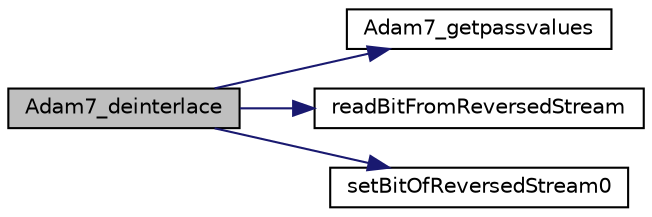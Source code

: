 digraph "Adam7_deinterlace"
{
 // LATEX_PDF_SIZE
  edge [fontname="Helvetica",fontsize="10",labelfontname="Helvetica",labelfontsize="10"];
  node [fontname="Helvetica",fontsize="10",shape=record];
  rankdir="LR";
  Node1 [label="Adam7_deinterlace",height=0.2,width=0.4,color="black", fillcolor="grey75", style="filled", fontcolor="black",tooltip=" "];
  Node1 -> Node2 [color="midnightblue",fontsize="10",style="solid",fontname="Helvetica"];
  Node2 [label="Adam7_getpassvalues",height=0.2,width=0.4,color="black", fillcolor="white", style="filled",URL="$lodepng_8cpp.html#a18aff167f1895955ac0f831555e9cff3",tooltip=" "];
  Node1 -> Node3 [color="midnightblue",fontsize="10",style="solid",fontname="Helvetica"];
  Node3 [label="readBitFromReversedStream",height=0.2,width=0.4,color="black", fillcolor="white", style="filled",URL="$lodepng_8cpp.html#aa65d1743dade2919f44301461bde054d",tooltip=" "];
  Node1 -> Node4 [color="midnightblue",fontsize="10",style="solid",fontname="Helvetica"];
  Node4 [label="setBitOfReversedStream0",height=0.2,width=0.4,color="black", fillcolor="white", style="filled",URL="$lodepng_8cpp.html#aa48d4f4da5470230ccf9813a94740a1f",tooltip=" "];
}
